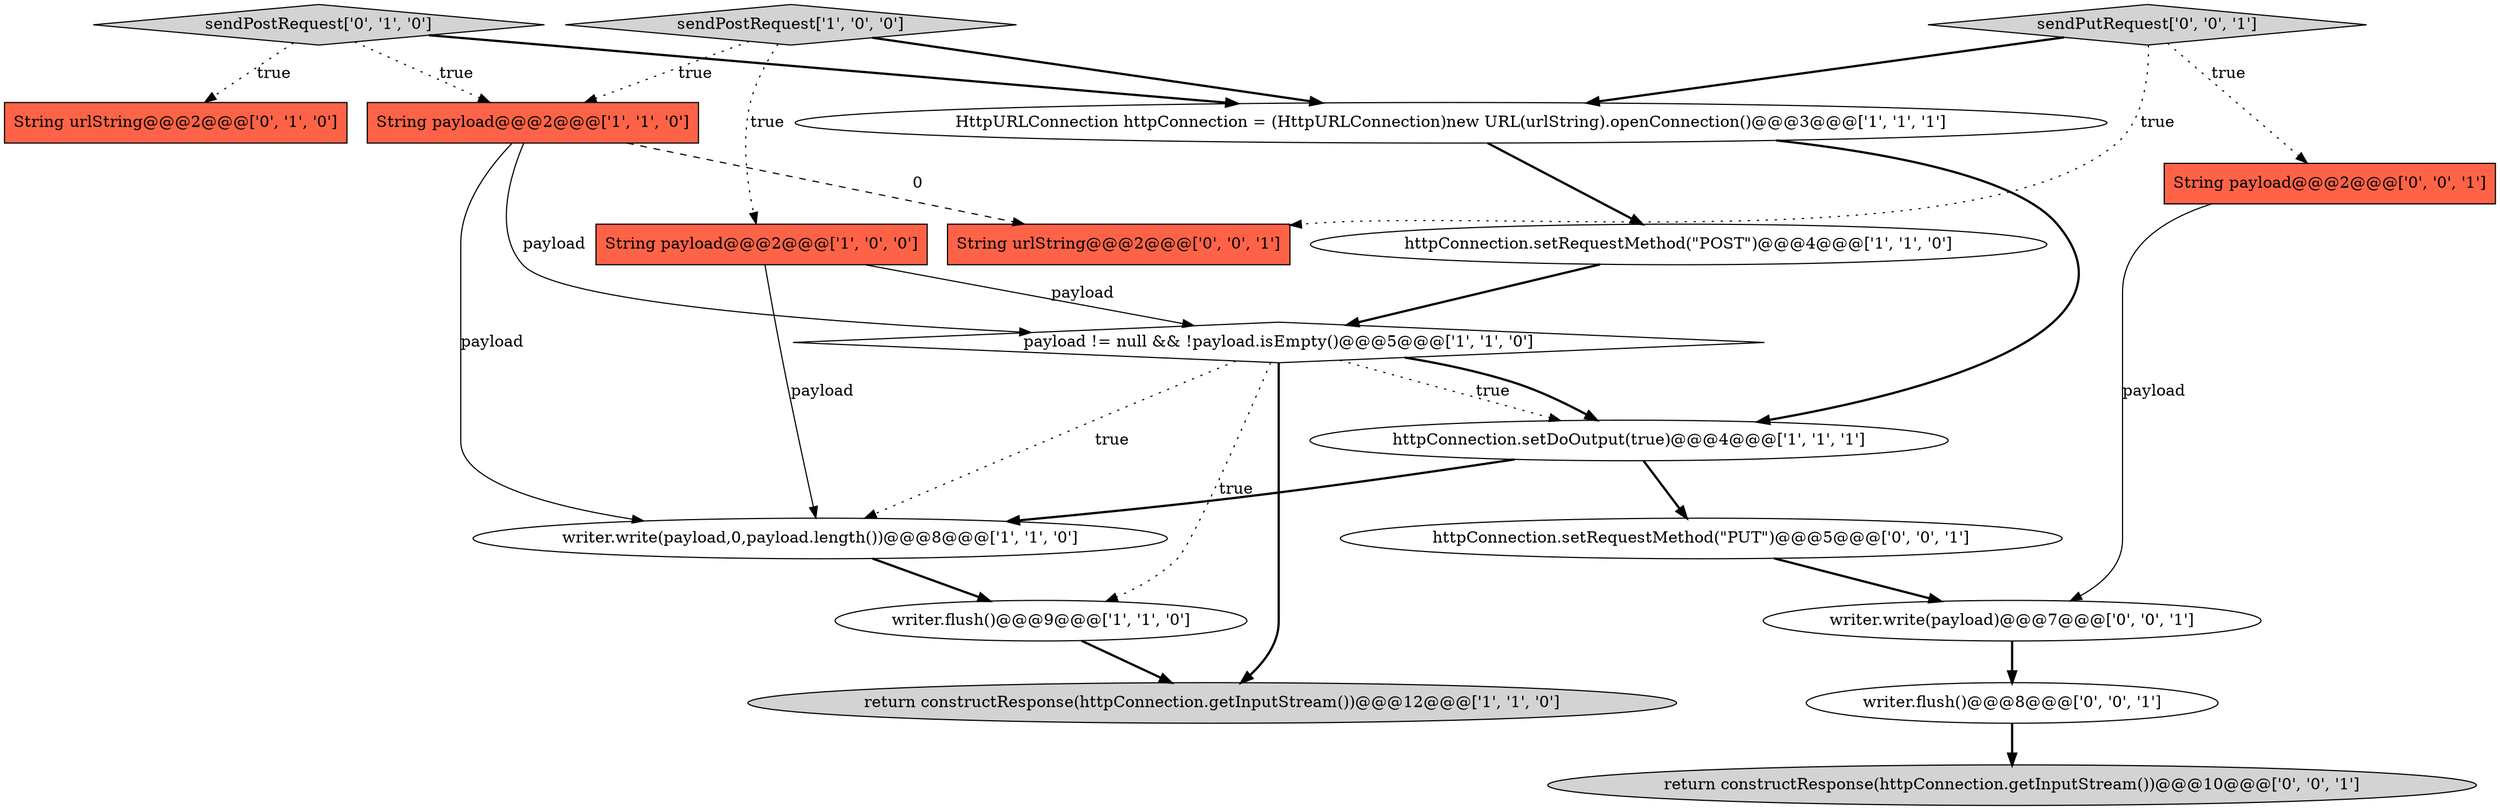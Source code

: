 digraph {
11 [style = filled, label = "sendPostRequest['0', '1', '0']", fillcolor = lightgray, shape = diamond image = "AAA0AAABBB2BBB"];
10 [style = filled, label = "String urlString@@@2@@@['0', '1', '0']", fillcolor = tomato, shape = box image = "AAA0AAABBB2BBB"];
13 [style = filled, label = "writer.write(payload)@@@7@@@['0', '0', '1']", fillcolor = white, shape = ellipse image = "AAA0AAABBB3BBB"];
14 [style = filled, label = "String urlString@@@2@@@['0', '0', '1']", fillcolor = tomato, shape = box image = "AAA0AAABBB3BBB"];
17 [style = filled, label = "writer.flush()@@@8@@@['0', '0', '1']", fillcolor = white, shape = ellipse image = "AAA0AAABBB3BBB"];
9 [style = filled, label = "writer.write(payload,0,payload.length())@@@8@@@['1', '1', '0']", fillcolor = white, shape = ellipse image = "AAA0AAABBB1BBB"];
0 [style = filled, label = "httpConnection.setDoOutput(true)@@@4@@@['1', '1', '1']", fillcolor = white, shape = ellipse image = "AAA0AAABBB1BBB"];
6 [style = filled, label = "HttpURLConnection httpConnection = (HttpURLConnection)new URL(urlString).openConnection()@@@3@@@['1', '1', '1']", fillcolor = white, shape = ellipse image = "AAA0AAABBB1BBB"];
1 [style = filled, label = "String payload@@@2@@@['1', '0', '0']", fillcolor = tomato, shape = box image = "AAA0AAABBB1BBB"];
5 [style = filled, label = "sendPostRequest['1', '0', '0']", fillcolor = lightgray, shape = diamond image = "AAA0AAABBB1BBB"];
12 [style = filled, label = "String payload@@@2@@@['0', '0', '1']", fillcolor = tomato, shape = box image = "AAA0AAABBB3BBB"];
2 [style = filled, label = "payload != null && !payload.isEmpty()@@@5@@@['1', '1', '0']", fillcolor = white, shape = diamond image = "AAA0AAABBB1BBB"];
4 [style = filled, label = "writer.flush()@@@9@@@['1', '1', '0']", fillcolor = white, shape = ellipse image = "AAA0AAABBB1BBB"];
15 [style = filled, label = "sendPutRequest['0', '0', '1']", fillcolor = lightgray, shape = diamond image = "AAA0AAABBB3BBB"];
7 [style = filled, label = "httpConnection.setRequestMethod(\"POST\")@@@4@@@['1', '1', '0']", fillcolor = white, shape = ellipse image = "AAA0AAABBB1BBB"];
16 [style = filled, label = "httpConnection.setRequestMethod(\"PUT\")@@@5@@@['0', '0', '1']", fillcolor = white, shape = ellipse image = "AAA0AAABBB3BBB"];
3 [style = filled, label = "String payload@@@2@@@['1', '1', '0']", fillcolor = tomato, shape = box image = "AAA0AAABBB1BBB"];
18 [style = filled, label = "return constructResponse(httpConnection.getInputStream())@@@10@@@['0', '0', '1']", fillcolor = lightgray, shape = ellipse image = "AAA0AAABBB3BBB"];
8 [style = filled, label = "return constructResponse(httpConnection.getInputStream())@@@12@@@['1', '1', '0']", fillcolor = lightgray, shape = ellipse image = "AAA0AAABBB1BBB"];
12->13 [style = solid, label="payload"];
0->16 [style = bold, label=""];
0->9 [style = bold, label=""];
16->13 [style = bold, label=""];
2->0 [style = dotted, label="true"];
11->10 [style = dotted, label="true"];
9->4 [style = bold, label=""];
11->6 [style = bold, label=""];
5->1 [style = dotted, label="true"];
15->6 [style = bold, label=""];
6->0 [style = bold, label=""];
5->3 [style = dotted, label="true"];
15->14 [style = dotted, label="true"];
1->9 [style = solid, label="payload"];
13->17 [style = bold, label=""];
2->0 [style = bold, label=""];
2->9 [style = dotted, label="true"];
5->6 [style = bold, label=""];
7->2 [style = bold, label=""];
2->4 [style = dotted, label="true"];
15->12 [style = dotted, label="true"];
4->8 [style = bold, label=""];
3->2 [style = solid, label="payload"];
3->14 [style = dashed, label="0"];
6->7 [style = bold, label=""];
1->2 [style = solid, label="payload"];
11->3 [style = dotted, label="true"];
3->9 [style = solid, label="payload"];
17->18 [style = bold, label=""];
2->8 [style = bold, label=""];
}
